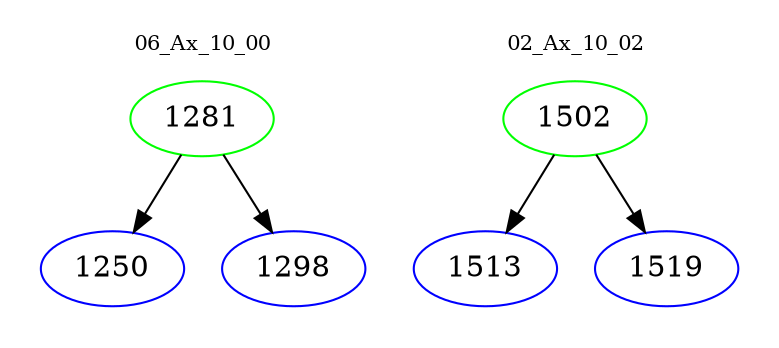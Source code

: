 digraph{
subgraph cluster_0 {
color = white
label = "06_Ax_10_00";
fontsize=10;
T0_1281 [label="1281", color="green"]
T0_1281 -> T0_1250 [color="black"]
T0_1250 [label="1250", color="blue"]
T0_1281 -> T0_1298 [color="black"]
T0_1298 [label="1298", color="blue"]
}
subgraph cluster_1 {
color = white
label = "02_Ax_10_02";
fontsize=10;
T1_1502 [label="1502", color="green"]
T1_1502 -> T1_1513 [color="black"]
T1_1513 [label="1513", color="blue"]
T1_1502 -> T1_1519 [color="black"]
T1_1519 [label="1519", color="blue"]
}
}
